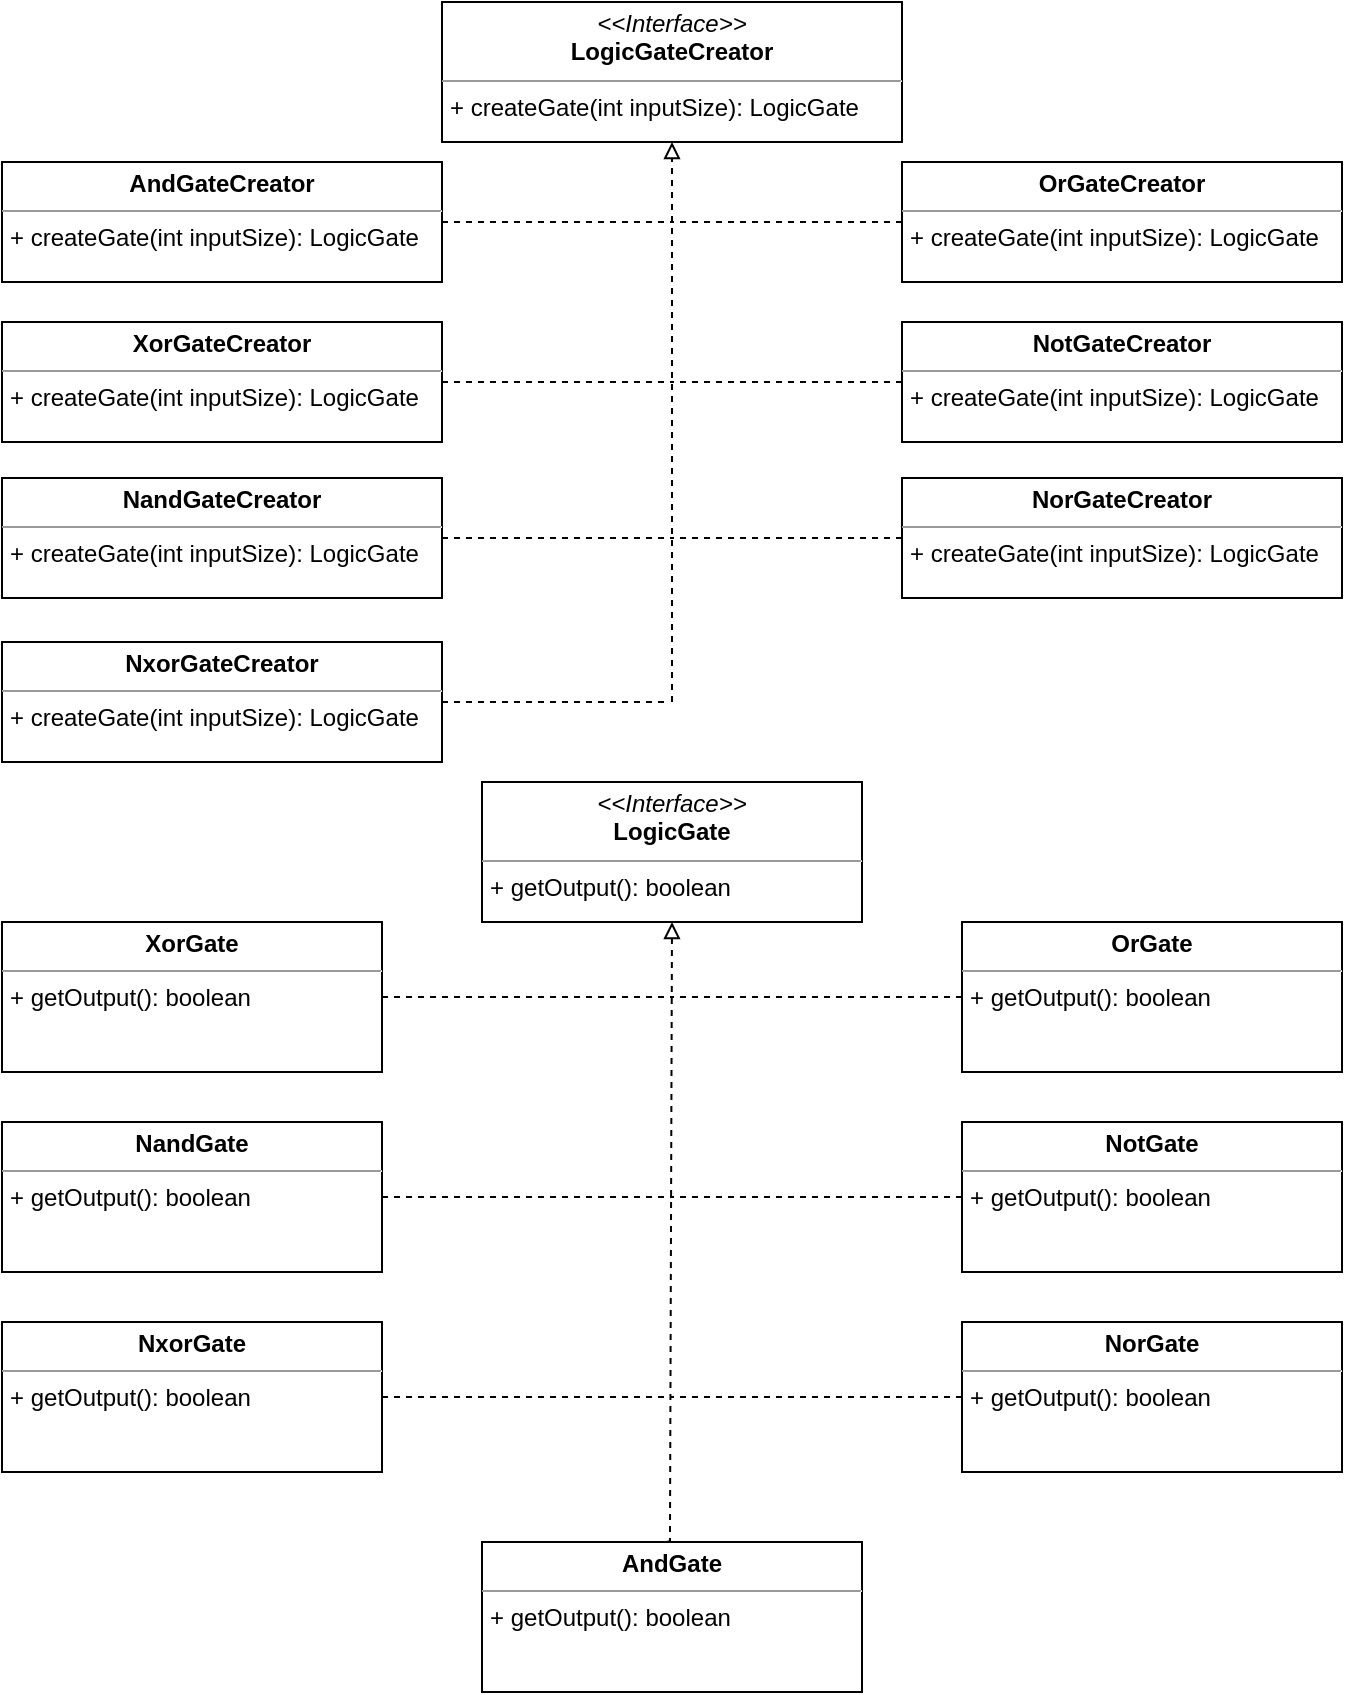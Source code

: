 <mxfile version="22.1.21" type="device">
  <diagram id="C5RBs43oDa-KdzZeNtuy" name="Page-1">
    <mxGraphModel dx="607" dy="964" grid="1" gridSize="10" guides="1" tooltips="1" connect="1" arrows="1" fold="1" page="1" pageScale="1" pageWidth="827" pageHeight="1169" math="0" shadow="0">
      <root>
        <mxCell id="WIyWlLk6GJQsqaUBKTNV-0" />
        <mxCell id="WIyWlLk6GJQsqaUBKTNV-1" parent="WIyWlLk6GJQsqaUBKTNV-0" />
        <mxCell id="_fKRvoHv-wMMbotk0H6u-35" value="&lt;p style=&quot;margin:0px;margin-top:4px;text-align:center;&quot;&gt;&lt;i&gt;&amp;lt;&amp;lt;Interface&amp;gt;&amp;gt;&lt;/i&gt;&lt;br&gt;&lt;b&gt;LogicGateCreator&lt;/b&gt;&lt;/p&gt;&lt;hr size=&quot;1&quot;&gt;&lt;p style=&quot;margin:0px;margin-left:4px;&quot;&gt;+ createGate(int inputSize): LogicGate&lt;br&gt;&lt;/p&gt;" style="verticalAlign=top;align=left;overflow=fill;fontSize=12;fontFamily=Helvetica;html=1;whiteSpace=wrap;" vertex="1" parent="WIyWlLk6GJQsqaUBKTNV-1">
          <mxGeometry x="1126" y="10" width="230" height="70" as="geometry" />
        </mxCell>
        <mxCell id="_fKRvoHv-wMMbotk0H6u-71" style="edgeStyle=orthogonalEdgeStyle;rounded=0;orthogonalLoop=1;jettySize=auto;html=1;endArrow=none;endFill=0;dashed=1;" edge="1" parent="WIyWlLk6GJQsqaUBKTNV-1" source="_fKRvoHv-wMMbotk0H6u-36">
          <mxGeometry relative="1" as="geometry">
            <mxPoint x="1240" y="120" as="targetPoint" />
          </mxGeometry>
        </mxCell>
        <mxCell id="_fKRvoHv-wMMbotk0H6u-36" value="&lt;p style=&quot;margin:0px;margin-top:4px;text-align:center;&quot;&gt;&lt;b&gt;AndGateCreator&lt;/b&gt;&lt;/p&gt;&lt;hr size=&quot;1&quot;&gt;&lt;p style=&quot;margin:0px;margin-left:4px;&quot;&gt;&lt;/p&gt;&lt;p style=&quot;margin:0px;margin-left:4px;&quot;&gt;+ createGate(int inputSize): LogicGate&lt;/p&gt;" style="verticalAlign=top;align=left;overflow=fill;fontSize=12;fontFamily=Helvetica;html=1;whiteSpace=wrap;" vertex="1" parent="WIyWlLk6GJQsqaUBKTNV-1">
          <mxGeometry x="906" y="90" width="220" height="60" as="geometry" />
        </mxCell>
        <mxCell id="_fKRvoHv-wMMbotk0H6u-70" style="edgeStyle=orthogonalEdgeStyle;rounded=0;orthogonalLoop=1;jettySize=auto;html=1;dashed=1;endArrow=none;endFill=0;" edge="1" parent="WIyWlLk6GJQsqaUBKTNV-1" source="_fKRvoHv-wMMbotk0H6u-45">
          <mxGeometry relative="1" as="geometry">
            <mxPoint x="1240" y="120" as="targetPoint" />
          </mxGeometry>
        </mxCell>
        <mxCell id="_fKRvoHv-wMMbotk0H6u-45" value="&lt;p style=&quot;margin:0px;margin-top:4px;text-align:center;&quot;&gt;&lt;b&gt;OrGateCreator&lt;/b&gt;&lt;/p&gt;&lt;hr size=&quot;1&quot;&gt;&lt;p style=&quot;margin:0px;margin-left:4px;&quot;&gt;&lt;/p&gt;&lt;p style=&quot;margin:0px;margin-left:4px;&quot;&gt;+ createGate(int inputSize): LogicGate&lt;/p&gt;" style="verticalAlign=top;align=left;overflow=fill;fontSize=12;fontFamily=Helvetica;html=1;whiteSpace=wrap;" vertex="1" parent="WIyWlLk6GJQsqaUBKTNV-1">
          <mxGeometry x="1356" y="90" width="220" height="60" as="geometry" />
        </mxCell>
        <mxCell id="_fKRvoHv-wMMbotk0H6u-69" style="edgeStyle=orthogonalEdgeStyle;rounded=0;orthogonalLoop=1;jettySize=auto;html=1;endArrow=none;endFill=0;startArrow=none;startFill=0;dashed=1;" edge="1" parent="WIyWlLk6GJQsqaUBKTNV-1" source="_fKRvoHv-wMMbotk0H6u-46">
          <mxGeometry relative="1" as="geometry">
            <mxPoint x="1240" y="200" as="targetPoint" />
          </mxGeometry>
        </mxCell>
        <mxCell id="_fKRvoHv-wMMbotk0H6u-46" value="&lt;p style=&quot;margin:0px;margin-top:4px;text-align:center;&quot;&gt;&lt;b&gt;XorGateCreator&lt;/b&gt;&lt;/p&gt;&lt;hr size=&quot;1&quot;&gt;&lt;p style=&quot;margin:0px;margin-left:4px;&quot;&gt;&lt;/p&gt;&lt;p style=&quot;margin:0px;margin-left:4px;&quot;&gt;+ createGate(int inputSize): LogicGate&lt;/p&gt;" style="verticalAlign=top;align=left;overflow=fill;fontSize=12;fontFamily=Helvetica;html=1;whiteSpace=wrap;" vertex="1" parent="WIyWlLk6GJQsqaUBKTNV-1">
          <mxGeometry x="906" y="170" width="220" height="60" as="geometry" />
        </mxCell>
        <mxCell id="_fKRvoHv-wMMbotk0H6u-68" style="edgeStyle=orthogonalEdgeStyle;rounded=0;orthogonalLoop=1;jettySize=auto;html=1;dashed=1;endArrow=none;endFill=0;" edge="1" parent="WIyWlLk6GJQsqaUBKTNV-1" source="_fKRvoHv-wMMbotk0H6u-48">
          <mxGeometry relative="1" as="geometry">
            <mxPoint x="1240" y="200" as="targetPoint" />
          </mxGeometry>
        </mxCell>
        <mxCell id="_fKRvoHv-wMMbotk0H6u-48" value="&lt;p style=&quot;margin:0px;margin-top:4px;text-align:center;&quot;&gt;&lt;b&gt;NotGateCreator&lt;/b&gt;&lt;/p&gt;&lt;hr size=&quot;1&quot;&gt;&lt;p style=&quot;margin:0px;margin-left:4px;&quot;&gt;&lt;/p&gt;&lt;p style=&quot;margin:0px;margin-left:4px;&quot;&gt;+ createGate(int inputSize): LogicGate&lt;/p&gt;" style="verticalAlign=top;align=left;overflow=fill;fontSize=12;fontFamily=Helvetica;html=1;whiteSpace=wrap;" vertex="1" parent="WIyWlLk6GJQsqaUBKTNV-1">
          <mxGeometry x="1356" y="170" width="220" height="60" as="geometry" />
        </mxCell>
        <mxCell id="_fKRvoHv-wMMbotk0H6u-67" style="edgeStyle=orthogonalEdgeStyle;rounded=0;orthogonalLoop=1;jettySize=auto;html=1;endArrow=none;endFill=0;dashed=1;" edge="1" parent="WIyWlLk6GJQsqaUBKTNV-1" source="_fKRvoHv-wMMbotk0H6u-49">
          <mxGeometry relative="1" as="geometry">
            <mxPoint x="1240" y="278" as="targetPoint" />
          </mxGeometry>
        </mxCell>
        <mxCell id="_fKRvoHv-wMMbotk0H6u-49" value="&lt;p style=&quot;margin:0px;margin-top:4px;text-align:center;&quot;&gt;&lt;b&gt;NandGateCreator&lt;/b&gt;&lt;/p&gt;&lt;hr size=&quot;1&quot;&gt;&lt;p style=&quot;margin:0px;margin-left:4px;&quot;&gt;&lt;/p&gt;&lt;p style=&quot;margin:0px;margin-left:4px;&quot;&gt;+ createGate(int inputSize): LogicGate&lt;/p&gt;" style="verticalAlign=top;align=left;overflow=fill;fontSize=12;fontFamily=Helvetica;html=1;whiteSpace=wrap;" vertex="1" parent="WIyWlLk6GJQsqaUBKTNV-1">
          <mxGeometry x="906" y="248" width="220" height="60" as="geometry" />
        </mxCell>
        <mxCell id="_fKRvoHv-wMMbotk0H6u-63" style="edgeStyle=orthogonalEdgeStyle;rounded=0;orthogonalLoop=1;jettySize=auto;html=1;dashed=1;endArrow=none;endFill=0;" edge="1" parent="WIyWlLk6GJQsqaUBKTNV-1" source="_fKRvoHv-wMMbotk0H6u-51">
          <mxGeometry relative="1" as="geometry">
            <mxPoint x="1240" y="360" as="targetPoint" />
          </mxGeometry>
        </mxCell>
        <mxCell id="_fKRvoHv-wMMbotk0H6u-51" value="&lt;p style=&quot;margin:0px;margin-top:4px;text-align:center;&quot;&gt;&lt;b&gt;NxorGateCreator&lt;/b&gt;&lt;/p&gt;&lt;hr size=&quot;1&quot;&gt;&lt;p style=&quot;margin:0px;margin-left:4px;&quot;&gt;&lt;/p&gt;&lt;p style=&quot;margin:0px;margin-left:4px;&quot;&gt;+ createGate(int inputSize): LogicGate&lt;/p&gt;" style="verticalAlign=top;align=left;overflow=fill;fontSize=12;fontFamily=Helvetica;html=1;whiteSpace=wrap;" vertex="1" parent="WIyWlLk6GJQsqaUBKTNV-1">
          <mxGeometry x="906" y="330" width="220" height="60" as="geometry" />
        </mxCell>
        <mxCell id="_fKRvoHv-wMMbotk0H6u-98" style="edgeStyle=orthogonalEdgeStyle;rounded=0;orthogonalLoop=1;jettySize=auto;html=1;dashed=1;endArrow=none;endFill=0;" edge="1" parent="WIyWlLk6GJQsqaUBKTNV-1" source="_fKRvoHv-wMMbotk0H6u-53">
          <mxGeometry relative="1" as="geometry">
            <mxPoint x="1240" y="278" as="targetPoint" />
          </mxGeometry>
        </mxCell>
        <mxCell id="_fKRvoHv-wMMbotk0H6u-53" value="&lt;p style=&quot;margin:0px;margin-top:4px;text-align:center;&quot;&gt;&lt;b&gt;NorGateCreator&lt;/b&gt;&lt;/p&gt;&lt;hr size=&quot;1&quot;&gt;&lt;p style=&quot;margin:0px;margin-left:4px;&quot;&gt;&lt;/p&gt;&lt;p style=&quot;margin:0px;margin-left:4px;&quot;&gt;+ createGate(int inputSize): LogicGate&lt;/p&gt;" style="verticalAlign=top;align=left;overflow=fill;fontSize=12;fontFamily=Helvetica;html=1;whiteSpace=wrap;" vertex="1" parent="WIyWlLk6GJQsqaUBKTNV-1">
          <mxGeometry x="1356" y="248" width="220" height="60" as="geometry" />
        </mxCell>
        <mxCell id="_fKRvoHv-wMMbotk0H6u-55" value="" style="endArrow=block;html=1;rounded=0;entryX=0.5;entryY=1;entryDx=0;entryDy=0;endFill=0;strokeWidth=1;dashed=1;" edge="1" parent="WIyWlLk6GJQsqaUBKTNV-1" target="_fKRvoHv-wMMbotk0H6u-35">
          <mxGeometry width="50" height="50" relative="1" as="geometry">
            <mxPoint x="1241" y="360" as="sourcePoint" />
            <mxPoint x="1530" y="410" as="targetPoint" />
          </mxGeometry>
        </mxCell>
        <mxCell id="_fKRvoHv-wMMbotk0H6u-74" value="&lt;p style=&quot;margin:0px;margin-top:4px;text-align:center;&quot;&gt;&lt;i&gt;&amp;lt;&amp;lt;Interface&amp;gt;&amp;gt;&lt;/i&gt;&lt;br&gt;&lt;b&gt;LogicGate&lt;/b&gt;&lt;/p&gt;&lt;hr size=&quot;1&quot;&gt;&lt;p style=&quot;margin:0px;margin-left:4px;&quot;&gt;+ getOutput(): boolean&lt;br&gt;&lt;br&gt;&lt;/p&gt;" style="verticalAlign=top;align=left;overflow=fill;fontSize=12;fontFamily=Helvetica;html=1;whiteSpace=wrap;" vertex="1" parent="WIyWlLk6GJQsqaUBKTNV-1">
          <mxGeometry x="1146" y="400" width="190" height="70" as="geometry" />
        </mxCell>
        <mxCell id="_fKRvoHv-wMMbotk0H6u-91" style="edgeStyle=orthogonalEdgeStyle;rounded=0;orthogonalLoop=1;jettySize=auto;html=1;endArrow=none;endFill=0;dashed=1;exitX=0.488;exitY=-0.004;exitDx=0;exitDy=0;exitPerimeter=0;strokeWidth=1;" edge="1" parent="WIyWlLk6GJQsqaUBKTNV-1" source="_fKRvoHv-wMMbotk0H6u-75">
          <mxGeometry relative="1" as="geometry">
            <mxPoint x="1240" y="775" as="targetPoint" />
          </mxGeometry>
        </mxCell>
        <mxCell id="_fKRvoHv-wMMbotk0H6u-75" value="&lt;p style=&quot;margin:0px;margin-top:4px;text-align:center;&quot;&gt;&lt;b&gt;AndGate&lt;/b&gt;&lt;/p&gt;&lt;hr size=&quot;1&quot;&gt;&lt;p style=&quot;margin:0px;margin-left:4px;&quot;&gt;&lt;/p&gt;&lt;p style=&quot;margin:0px;margin-left:4px;&quot;&gt;+ getOutput(): boolean&lt;/p&gt;" style="verticalAlign=top;align=left;overflow=fill;fontSize=12;fontFamily=Helvetica;html=1;whiteSpace=wrap;" vertex="1" parent="WIyWlLk6GJQsqaUBKTNV-1">
          <mxGeometry x="1146" y="780" width="190" height="75" as="geometry" />
        </mxCell>
        <mxCell id="_fKRvoHv-wMMbotk0H6u-96" style="edgeStyle=orthogonalEdgeStyle;rounded=0;orthogonalLoop=1;jettySize=auto;html=1;dashed=1;endArrow=none;endFill=0;" edge="1" parent="WIyWlLk6GJQsqaUBKTNV-1" source="_fKRvoHv-wMMbotk0H6u-76">
          <mxGeometry relative="1" as="geometry">
            <mxPoint x="1240" y="507.5" as="targetPoint" />
          </mxGeometry>
        </mxCell>
        <mxCell id="_fKRvoHv-wMMbotk0H6u-76" value="&lt;p style=&quot;margin:0px;margin-top:4px;text-align:center;&quot;&gt;&lt;b&gt;OrGate&lt;/b&gt;&lt;/p&gt;&lt;hr size=&quot;1&quot;&gt;&lt;p style=&quot;margin:0px;margin-left:4px;&quot;&gt;&lt;/p&gt;&lt;p style=&quot;margin:0px;margin-left:4px;&quot;&gt;+ getOutput(): boolean&lt;/p&gt;" style="verticalAlign=top;align=left;overflow=fill;fontSize=12;fontFamily=Helvetica;html=1;whiteSpace=wrap;" vertex="1" parent="WIyWlLk6GJQsqaUBKTNV-1">
          <mxGeometry x="1386" y="470" width="190" height="75" as="geometry" />
        </mxCell>
        <mxCell id="_fKRvoHv-wMMbotk0H6u-97" style="edgeStyle=orthogonalEdgeStyle;rounded=0;orthogonalLoop=1;jettySize=auto;html=1;endArrow=none;endFill=0;startArrow=none;startFill=0;dashed=1;" edge="1" parent="WIyWlLk6GJQsqaUBKTNV-1" source="_fKRvoHv-wMMbotk0H6u-77">
          <mxGeometry relative="1" as="geometry">
            <mxPoint x="1240" y="507.5" as="targetPoint" />
          </mxGeometry>
        </mxCell>
        <mxCell id="_fKRvoHv-wMMbotk0H6u-77" value="&lt;p style=&quot;margin:0px;margin-top:4px;text-align:center;&quot;&gt;&lt;b&gt;XorGate&lt;/b&gt;&lt;/p&gt;&lt;hr size=&quot;1&quot;&gt;&lt;p style=&quot;margin:0px;margin-left:4px;&quot;&gt;&lt;/p&gt;&lt;p style=&quot;margin:0px;margin-left:4px;&quot;&gt;+ getOutput(): boolean&lt;/p&gt;" style="verticalAlign=top;align=left;overflow=fill;fontSize=12;fontFamily=Helvetica;html=1;whiteSpace=wrap;" vertex="1" parent="WIyWlLk6GJQsqaUBKTNV-1">
          <mxGeometry x="906" y="470" width="190" height="75" as="geometry" />
        </mxCell>
        <mxCell id="_fKRvoHv-wMMbotk0H6u-94" style="edgeStyle=orthogonalEdgeStyle;rounded=0;orthogonalLoop=1;jettySize=auto;html=1;dashed=1;endArrow=none;endFill=0;" edge="1" parent="WIyWlLk6GJQsqaUBKTNV-1" source="_fKRvoHv-wMMbotk0H6u-78">
          <mxGeometry relative="1" as="geometry">
            <mxPoint x="1240" y="607.5" as="targetPoint" />
          </mxGeometry>
        </mxCell>
        <mxCell id="_fKRvoHv-wMMbotk0H6u-78" value="&lt;p style=&quot;margin:0px;margin-top:4px;text-align:center;&quot;&gt;&lt;b&gt;NotGate&lt;/b&gt;&lt;/p&gt;&lt;hr size=&quot;1&quot;&gt;&lt;p style=&quot;margin:0px;margin-left:4px;&quot;&gt;&lt;/p&gt;&lt;p style=&quot;margin:0px;margin-left:4px;&quot;&gt;+ getOutput(): boolean&lt;/p&gt;" style="verticalAlign=top;align=left;overflow=fill;fontSize=12;fontFamily=Helvetica;html=1;whiteSpace=wrap;" vertex="1" parent="WIyWlLk6GJQsqaUBKTNV-1">
          <mxGeometry x="1386" y="570" width="190" height="75" as="geometry" />
        </mxCell>
        <mxCell id="_fKRvoHv-wMMbotk0H6u-95" style="edgeStyle=orthogonalEdgeStyle;rounded=0;orthogonalLoop=1;jettySize=auto;html=1;startArrow=none;startFill=0;dashed=1;endArrow=none;endFill=0;" edge="1" parent="WIyWlLk6GJQsqaUBKTNV-1" source="_fKRvoHv-wMMbotk0H6u-79">
          <mxGeometry relative="1" as="geometry">
            <mxPoint x="1240" y="607.5" as="targetPoint" />
          </mxGeometry>
        </mxCell>
        <mxCell id="_fKRvoHv-wMMbotk0H6u-79" value="&lt;p style=&quot;margin:0px;margin-top:4px;text-align:center;&quot;&gt;&lt;b&gt;NandGate&lt;/b&gt;&lt;/p&gt;&lt;hr size=&quot;1&quot;&gt;&lt;p style=&quot;margin:0px;margin-left:4px;&quot;&gt;&lt;/p&gt;&lt;p style=&quot;margin:0px;margin-left:4px;&quot;&gt;+ getOutput(): boolean&lt;/p&gt;" style="verticalAlign=top;align=left;overflow=fill;fontSize=12;fontFamily=Helvetica;html=1;whiteSpace=wrap;" vertex="1" parent="WIyWlLk6GJQsqaUBKTNV-1">
          <mxGeometry x="906" y="570" width="190" height="75" as="geometry" />
        </mxCell>
        <mxCell id="_fKRvoHv-wMMbotk0H6u-92" style="edgeStyle=orthogonalEdgeStyle;rounded=0;orthogonalLoop=1;jettySize=auto;html=1;startArrow=none;startFill=0;dashed=1;endArrow=none;endFill=0;" edge="1" parent="WIyWlLk6GJQsqaUBKTNV-1" source="_fKRvoHv-wMMbotk0H6u-81">
          <mxGeometry relative="1" as="geometry">
            <mxPoint x="1240" y="707.5" as="targetPoint" />
          </mxGeometry>
        </mxCell>
        <mxCell id="_fKRvoHv-wMMbotk0H6u-81" value="&lt;p style=&quot;margin:0px;margin-top:4px;text-align:center;&quot;&gt;&lt;b&gt;NxorGate&lt;/b&gt;&lt;/p&gt;&lt;hr size=&quot;1&quot;&gt;&lt;p style=&quot;margin:0px;margin-left:4px;&quot;&gt;&lt;/p&gt;&lt;p style=&quot;margin:0px;margin-left:4px;&quot;&gt;+ getOutput(): boolean&lt;/p&gt;" style="verticalAlign=top;align=left;overflow=fill;fontSize=12;fontFamily=Helvetica;html=1;whiteSpace=wrap;" vertex="1" parent="WIyWlLk6GJQsqaUBKTNV-1">
          <mxGeometry x="906" y="670" width="190" height="75" as="geometry" />
        </mxCell>
        <mxCell id="_fKRvoHv-wMMbotk0H6u-93" style="edgeStyle=orthogonalEdgeStyle;rounded=0;orthogonalLoop=1;jettySize=auto;html=1;dashed=1;endArrow=none;endFill=0;" edge="1" parent="WIyWlLk6GJQsqaUBKTNV-1" source="_fKRvoHv-wMMbotk0H6u-84">
          <mxGeometry relative="1" as="geometry">
            <mxPoint x="1240" y="707.5" as="targetPoint" />
          </mxGeometry>
        </mxCell>
        <mxCell id="_fKRvoHv-wMMbotk0H6u-84" value="&lt;p style=&quot;margin:0px;margin-top:4px;text-align:center;&quot;&gt;&lt;b&gt;NorGate&lt;/b&gt;&lt;/p&gt;&lt;hr size=&quot;1&quot;&gt;&lt;p style=&quot;margin:0px;margin-left:4px;&quot;&gt;&lt;/p&gt;&lt;p style=&quot;margin:0px;margin-left:4px;&quot;&gt;+ getOutput(): boolean&lt;/p&gt;" style="verticalAlign=top;align=left;overflow=fill;fontSize=12;fontFamily=Helvetica;html=1;whiteSpace=wrap;" vertex="1" parent="WIyWlLk6GJQsqaUBKTNV-1">
          <mxGeometry x="1386" y="670" width="190" height="75" as="geometry" />
        </mxCell>
        <mxCell id="_fKRvoHv-wMMbotk0H6u-85" value="" style="endArrow=block;dashed=1;html=1;strokeWidth=1;rounded=0;entryX=0.5;entryY=1;entryDx=0;entryDy=0;endFill=0;" edge="1" parent="WIyWlLk6GJQsqaUBKTNV-1" target="_fKRvoHv-wMMbotk0H6u-74">
          <mxGeometry width="50" height="50" relative="1" as="geometry">
            <mxPoint x="1240" y="775" as="sourcePoint" />
            <mxPoint x="1260" y="355" as="targetPoint" />
          </mxGeometry>
        </mxCell>
      </root>
    </mxGraphModel>
  </diagram>
</mxfile>
